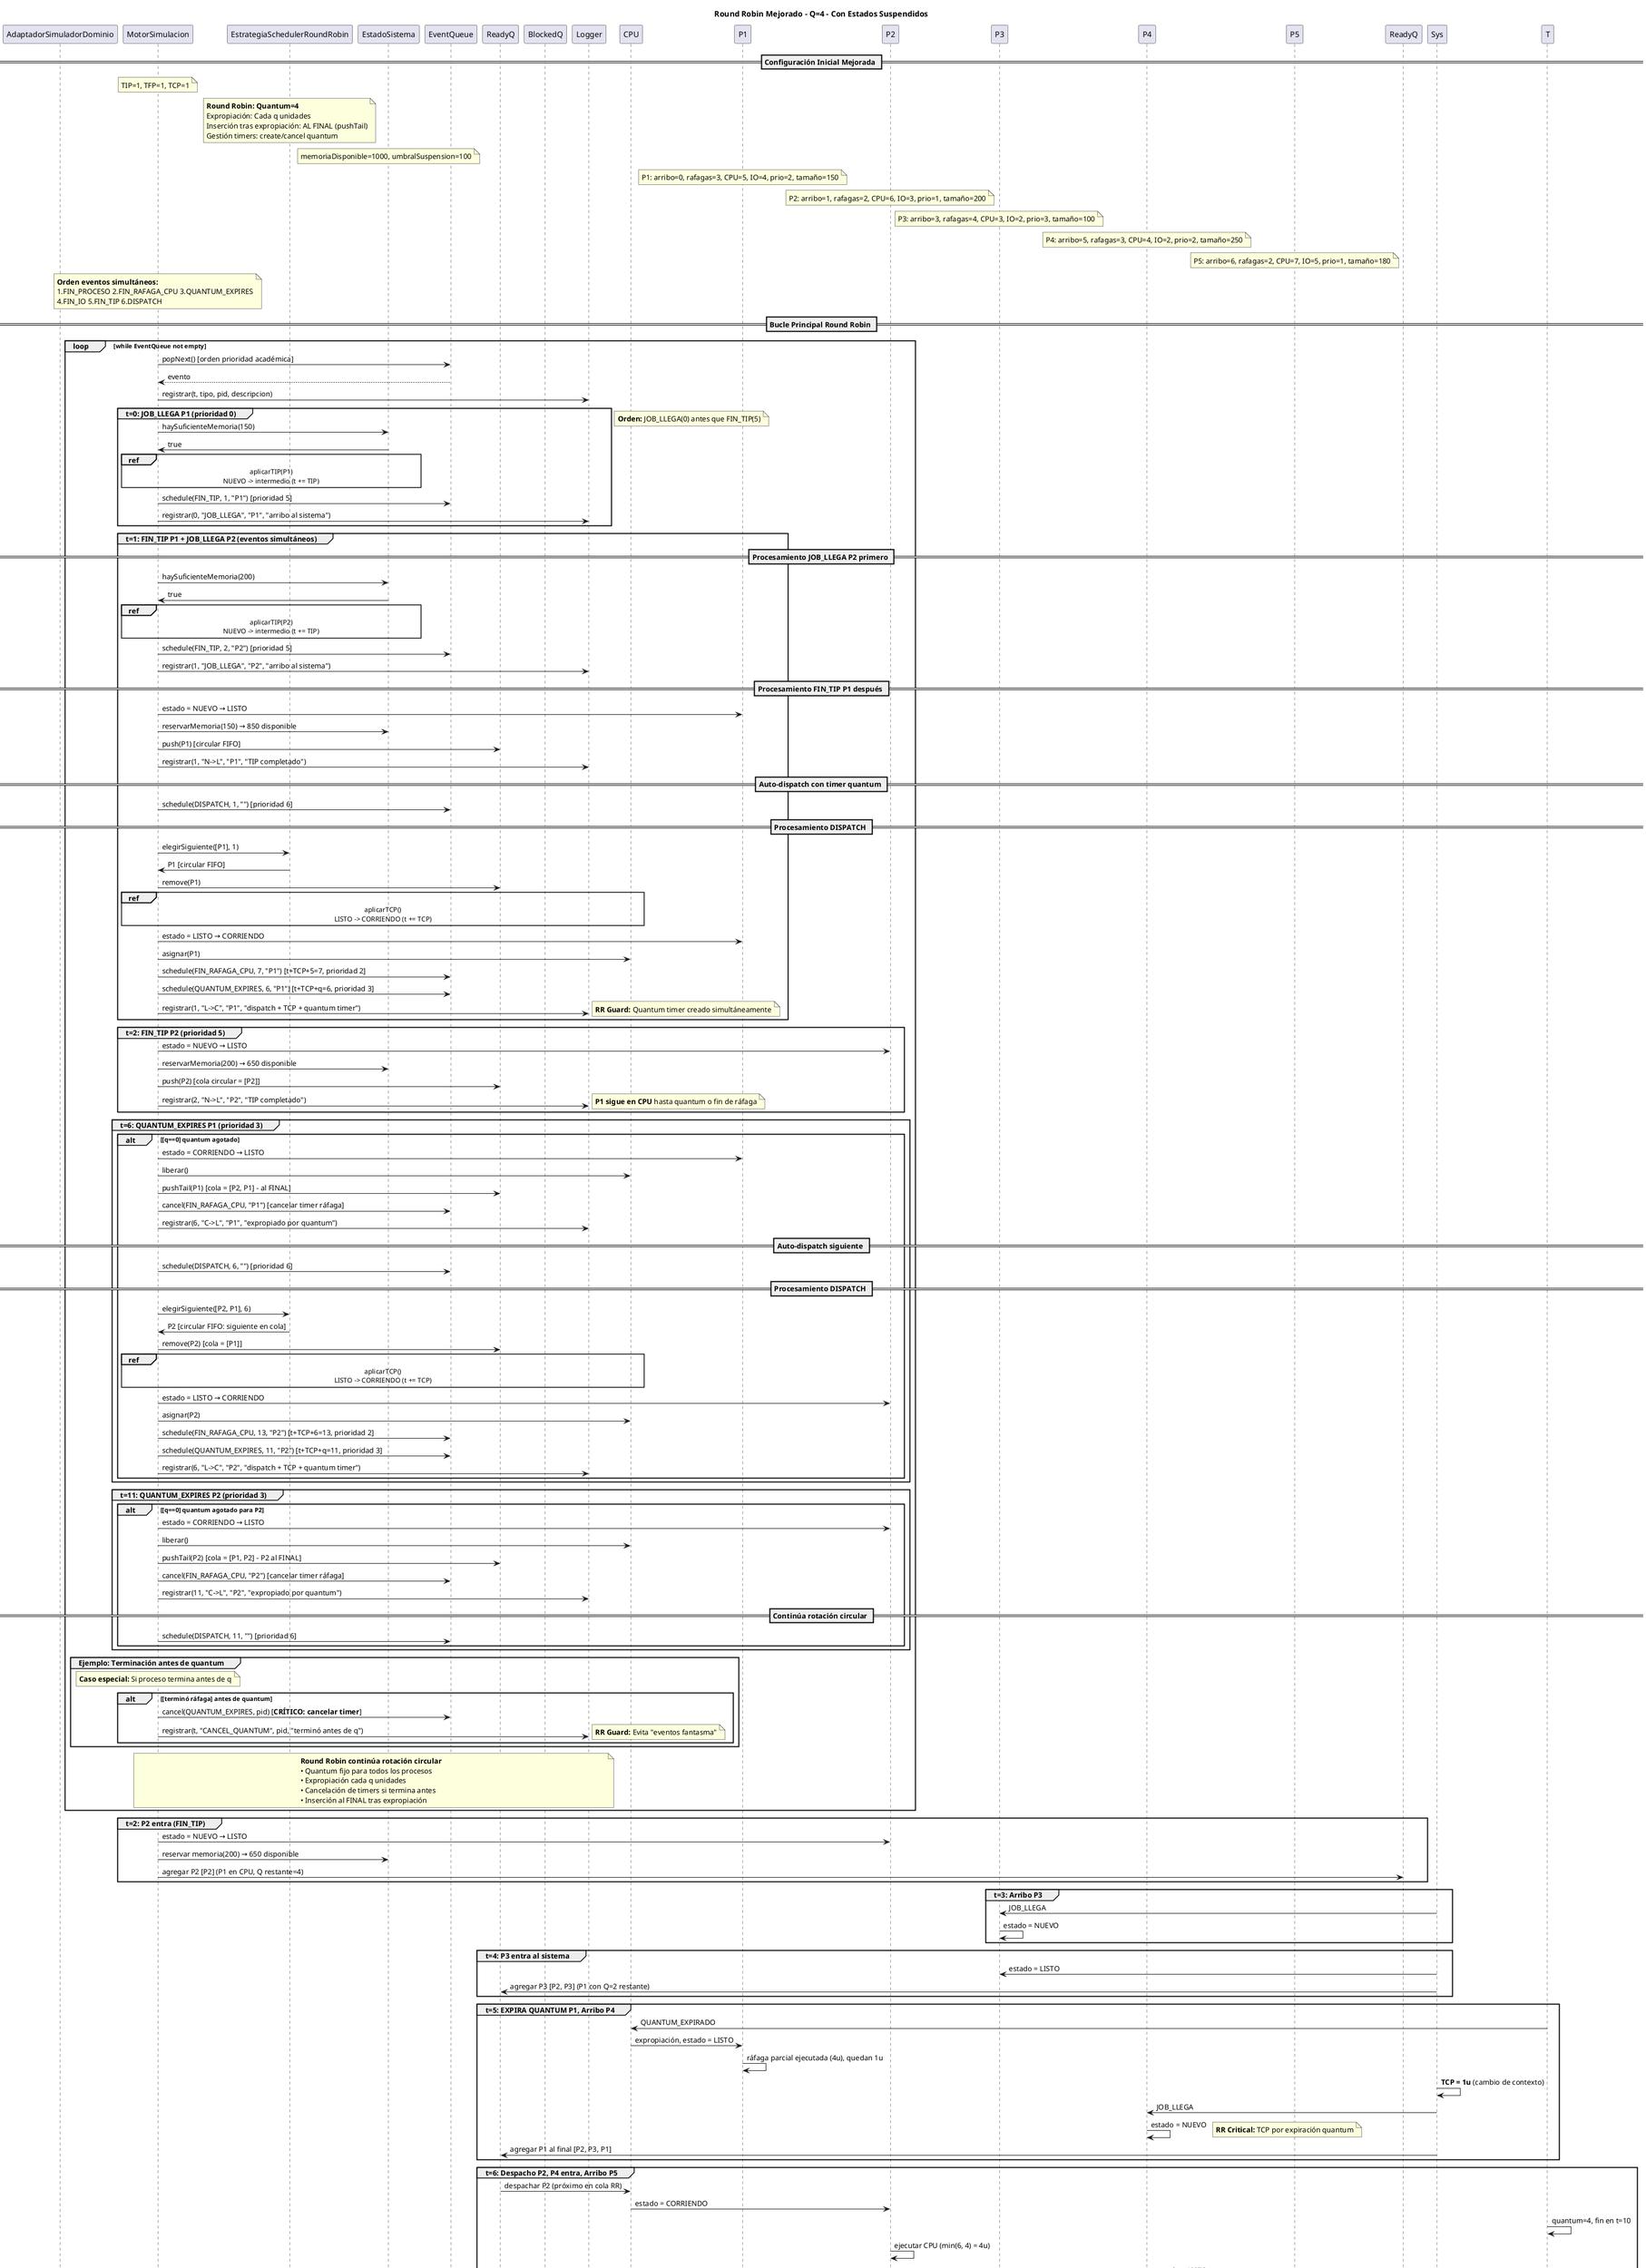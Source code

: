 @startuml  
title Round Robin Mejorado - Q=4 - Con Estados Suspendidos
participant "AdaptadorSimuladorDominio" as Adaptador
participant "MotorSimulacion" as Motor
participant "EstrategiaSchedulerRoundRobin" as RR
participant "EstadoSistema" as Estado
participant "EventQueue" as EQ
participant "ReadyQ" as RQ
participant "BlockedQ" as BQ
participant "Logger" as Logger
participant "CPU" as CPU
participant "P1" as P1
participant "P2" as P2
participant "P3" as P3
participant "P4" as P4 
participant "P5" as P5

== Configuración Inicial Mejorada ==
note over Motor: TIP=1, TFP=1, TCP=1
note over RR: **Round Robin: Quantum=4**\nExpropiación: Cada q unidades\nInserción tras expropiación: AL FINAL (pushTail)\nGestión timers: create/cancel quantum
note over Estado: memoriaDisponible=1000, umbralSuspension=100
note over P1: P1: arribo=0, rafagas=3, CPU=5, IO=4, prio=2, tamaño=150
note over P2: P2: arribo=1, rafagas=2, CPU=6, IO=3, prio=1, tamaño=200
note over P3: P3: arribo=3, rafagas=4, CPU=3, IO=2, prio=3, tamaño=100
note over P4: P4: arribo=5, rafagas=3, CPU=4, IO=2, prio=2, tamaño=250
note over P5: P5: arribo=6, rafagas=2, CPU=7, IO=5, prio=1, tamaño=180

note over of Motor: **Orden eventos simultáneos:**\n1.FIN_PROCESO 2.FIN_RAFAGA_CPU 3.QUANTUM_EXPIRES\n4.FIN_IO 5.FIN_TIP 6.DISPATCH

== Bucle Principal Round Robin ==

loop while EventQueue not empty
    Motor -> EQ: popNext() [orden prioridad académica]
    EQ --> Motor: evento
    Motor -> Logger: registrar(t, tipo, pid, descripcion)

group t=0: JOB_LLEGA P1 (prioridad 0)
    Motor -> Estado: haySuficienteMemoria(150)
    Estado -> Motor: true
    ref over Motor, Estado : aplicarTIP(P1)\nNUEVO -> intermedio (t += TIP)
    Motor -> EQ: schedule(FIN_TIP, 1, "P1") [prioridad 5]
    Motor -> Logger: registrar(0, "JOB_LLEGA", "P1", "arribo al sistema")
end

group t=1: FIN_TIP P1 + JOB_LLEGA P2 (eventos simultáneos)
    note right: **Orden:** JOB_LLEGA(0) antes que FIN_TIP(5)
    
    == Procesamiento JOB_LLEGA P2 primero ==
    Motor -> Estado: haySuficienteMemoria(200)
    Estado -> Motor: true
    ref over Motor, Estado : aplicarTIP(P2)\nNUEVO -> intermedio (t += TIP)
    Motor -> EQ: schedule(FIN_TIP, 2, "P2") [prioridad 5]
    Motor -> Logger: registrar(1, "JOB_LLEGA", "P2", "arribo al sistema")
    
    == Procesamiento FIN_TIP P1 después ==
    Motor -> P1: estado = NUEVO → LISTO
    Motor -> Estado: reservarMemoria(150) → 850 disponible  
    Motor -> RQ: push(P1) [circular FIFO]
    Motor -> Logger: registrar(1, "N->L", "P1", "TIP completado")
    
    == Auto-dispatch con timer quantum ==
    Motor -> EQ: schedule(DISPATCH, 1, "") [prioridad 6]
    
    == Procesamiento DISPATCH ==
    Motor -> RR: elegirSiguiente([P1], 1)
    RR -> Motor: P1 [circular FIFO]
    Motor -> RQ: remove(P1)
    ref over Motor, CPU : aplicarTCP()\nLISTO -> CORRIENDO (t += TCP)
    Motor -> P1: estado = LISTO → CORRIENDO
    Motor -> CPU: asignar(P1)
    Motor -> EQ: schedule(FIN_RAFAGA_CPU, 7, "P1") [t+TCP+5=7, prioridad 2]
    Motor -> EQ: schedule(QUANTUM_EXPIRES, 6, "P1") [t+TCP+q=6, prioridad 3]
    Motor -> Logger: registrar(1, "L->C", "P1", "dispatch + TCP + quantum timer")
    note right: **RR Guard:** Quantum timer creado simultáneamente
end

group t=2: FIN_TIP P2 (prioridad 5)
    Motor -> P2: estado = NUEVO → LISTO
    Motor -> Estado: reservarMemoria(200) → 650 disponible
    Motor -> RQ: push(P2) [cola circular = [P2]]
    Motor -> Logger: registrar(2, "N->L", "P2", "TIP completado")
    note right: **P1 sigue en CPU** hasta quantum o fin de ráfaga
end

group t=6: QUANTUM_EXPIRES P1 (prioridad 3)
    alt [q==0] quantum agotado
        Motor -> P1: estado = CORRIENDO → LISTO
        Motor -> CPU: liberar()
        Motor -> RQ: pushTail(P1) [cola = [P2, P1] - al FINAL]
        Motor -> EQ: cancel(FIN_RAFAGA_CPU, "P1") [cancelar timer ráfaga]
        Motor -> Logger: registrar(6, "C->L", "P1", "expropiado por quantum")
        
        == Auto-dispatch siguiente ==
        Motor -> EQ: schedule(DISPATCH, 6, "") [prioridad 6]
        
        == Procesamiento DISPATCH ==
        Motor -> RR: elegirSiguiente([P2, P1], 6)
        RR -> Motor: P2 [circular FIFO: siguiente en cola]
        Motor -> RQ: remove(P2) [cola = [P1]]
        ref over Motor, CPU : aplicarTCP()\nLISTO -> CORRIENDO (t += TCP)
        Motor -> P2: estado = LISTO → CORRIENDO
        Motor -> CPU: asignar(P2)
        Motor -> EQ: schedule(FIN_RAFAGA_CPU, 13, "P2") [t+TCP+6=13, prioridad 2]
        Motor -> EQ: schedule(QUANTUM_EXPIRES, 11, "P2") [t+TCP+q=11, prioridad 3]
        Motor -> Logger: registrar(6, "L->C", "P2", "dispatch + TCP + quantum timer")
    end
end

group t=11: QUANTUM_EXPIRES P2 (prioridad 3) 
    alt [q==0] quantum agotado para P2
        Motor -> P2: estado = CORRIENDO → LISTO
        Motor -> CPU: liberar()
        Motor -> RQ: pushTail(P2) [cola = [P1, P2] - P2 al FINAL]
        Motor -> EQ: cancel(FIN_RAFAGA_CPU, "P2") [cancelar timer ráfaga]
        Motor -> Logger: registrar(11, "C->L", "P2", "expropiado por quantum")
        
        == Continúa rotación circular ==
        Motor -> EQ: schedule(DISPATCH, 11, "") [prioridad 6]
    end
end

group Ejemplo: Terminación antes de quantum
    note over Motor: **Caso especial:** Si proceso termina antes de q
    
    alt [terminó ráfaga] antes de quantum
        Motor -> EQ: cancel(QUANTUM_EXPIRES, pid) [**CRÍTICO: cancelar timer**]
        Motor -> Logger: registrar(t, "CANCEL_QUANTUM", pid, "terminó antes de q")
        note right: **RR Guard:** Evita "eventos fantasma"
    end
end

note over Motor, Logger: **Round Robin continúa rotación circular**\n• Quantum fijo para todos los procesos\n• Expropiación cada q unidades\n• Cancelación de timers si termina antes\n• Inserción al FINAL tras expropiación

end

group t=2: P2 entra (FIN_TIP)
    Motor -> P2: estado = NUEVO → LISTO
    Motor -> Estado: reservar memoria(200) → 650 disponible
    Motor -> ReadyQ: agregar P2 [P2] (P1 en CPU, Q restante=4)
end

group t=3: Arribo P3
    Sys -> P3: JOB_LLEGA
    P3 -> P3: estado = NUEVO
end

group t=4: P3 entra al sistema
    Sys -> P3: estado = LISTO
    Sys -> RQ: agregar P3 [P2, P3] (P1 con Q=2 restante)
end

group t=5: EXPIRA QUANTUM P1, Arribo P4
    T -> CPU: QUANTUM_EXPIRADO
    CPU -> P1: expropiación, estado = LISTO
    P1 -> P1: ráfaga parcial ejecutada (4u), quedan 1u
    Sys -> Sys: **TCP = 1u** (cambio de contexto)
    Sys -> P4: JOB_LLEGA
    P4 -> P4: estado = NUEVO
    
    note right: **RR Critical:** TCP por expiración quantum
    Sys -> RQ: agregar P1 al final [P2, P3, P1]
end

group t=6: Despacho P2, P4 entra, Arribo P5  
    RQ -> CPU: despachar P2 (próximo en cola RR)
    CPU -> P2: estado = CORRIENDO
    T -> T: quantum=4, fin en t=10
    P2 -> P2: ejecutar CPU (min(6, 4) = 4u)
    
    Sys -> P4: estado = LISTO
    Sys -> P5: JOB_LLEGA
    P5 -> P5: estado = NUEVO
    Sys -> RQ: [P3, P1, P4] (P2 en CPU)
end

group t=7: P5 entra al sistema
    Sys -> P5: estado = LISTO
    Sys -> RQ: [P3, P1, P4, P5] (P2 con Q=3 restante)
end

group t=10: EXPIRA QUANTUM P2
    T -> CPU: QUANTUM_EXPIRADO  
    CPU -> P2: expropiación, estado = LISTO
    P2 -> P2: ráfaga parcial (4u), quedan 2u
    Sys -> Sys: **TCP = 1u**
    Sys -> RQ: agregar P2 al final [P3, P1, P4, P5, P2]
end

group t=11: Despacho P3
    RQ -> CPU: despachar P3
    CPU -> P3: estado = CORRIENDO  
    T -> T: quantum=4, fin en t=15
    P3 -> P3: ejecutar CPU (min(3, 4) = 3u completos)
    Sys -> RQ: [P1, P4, P5, P2] (P3 en CPU)
end

group t=14: P3 TERMINA RÁFAGA (antes de quantum)
    CPU -> P3: fin ráfaga natural
    P3 -> P3: estado = BLOQUEADO (I/O 2u hasta t=16)
    note right: **RR:** Fin natural, NO hay TCP
    
    RQ -> CPU: despachar P1 (próximo en cola)
    CPU -> P1: estado = CORRIENDO
    T -> T: quantum=4, fin en t=18  
    P1 -> P1: ejecutar CPU restante (1u completo)
    Sys -> RQ: [P4, P5, P2] (P3 en I/O)
end

group t=15: P1 TERMINA RÁFAGA
    CPU -> P1: fin ráfaga natural
    P1 -> P1: estado = BLOQUEADO (I/O 4u hasta t=19)
    note right: **RR:** Fin natural, NO hay TCP
    
    RQ -> CPU: despachar P4
    CPU -> P4: estado = CORRIENDO
    T -> T: quantum=4, fin en t=19
    P4 -> P4: ejecutar CPU (min(4, 4) = 4u completos)
    Sys -> RQ: [P5, P2] (P1 y P3 en I/O)
end

group t=16: P3 termina I/O
    P3 -> P3: fin I/O, estado = LISTO
    Sys -> RQ: [P5, P2, P3] (P3 al final cola RR)
end

group t=19: P4 TERMINA + EXPIRA Q, P1 termina I/O
    CPU -> P4: fin ráfaga natural (justo en quantum)
    P4 -> P4: estado = BLOQUEADO (I/O 2u hasta t=21)
    P1 -> P1: fin I/O, estado = LISTO
    note right: **RR:** Fin natural en quantum, NO TCP
    
    RQ -> CPU: despachar P5
    CPU -> P5: estado = CORRIENDO
    T -> T: quantum=4, fin en t=23
    P5 -> P5: ejecutar CPU (min(7, 4) = 4u)
    Sys -> RQ: [P2, P3, P1] (P4 en I/O)
end

group t=21: P4 termina I/O
    P4 -> P4: fin I/O, estado = LISTO  
    Sys -> RQ: [P2, P3, P1, P4] (P4 al final)
end

group t=23: EXPIRA QUANTUM P5
    T -> CPU: QUANTUM_EXPIRADO
    CPU -> P5: expropiación, estado = LISTO
    P5 -> P5: ráfaga parcial (4u), quedan 3u  
    Sys -> Sys: **TCP = 1u**
    Sys -> RQ: agregar P5 al final [P2, P3, P1, P4, P5]
end

note right of RQ
**Patrón Round Robin:**
- Quantum fijo Q=4 con timer
- TCP SOLO por expiración quantum  
- NO TCP por fin natural de ráfaga
- Cola circular: expropado → final
- Fairness garantizado
- Overhead TCP vs throughput
end note

@enduml